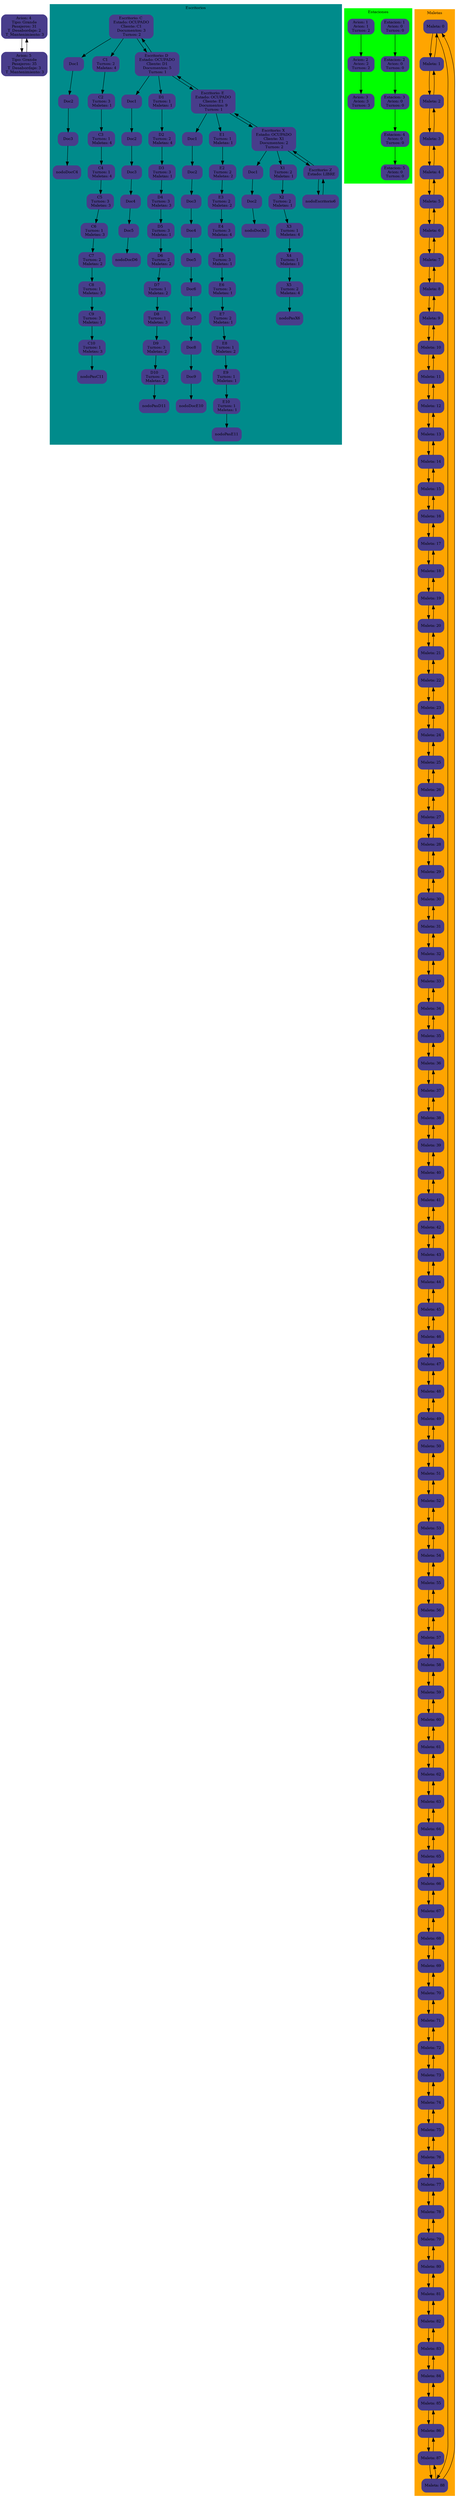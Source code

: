 digraph g {  
 subgraph cluster_0 {
rankdir= "LR"
};
node [
fontsize = "10"
shape = "Mrecord"
color="darkslateblue"
style ="filled, bold"
];
"nodoAvion0"
[ label=" Avion: 4 &#92;n Tipo: Grande &#92;n Pasajeros: 31 &#92;n T_Desabordaje: 2 &#92;n T_Mantenimiento: 3"];
"nodoAvion1"
[ label=" Avion: 5 &#92;n Tipo: Grande &#92;n Pasajeros: 35 &#92;n T_Desabordaje: 3 &#92;n T_Mantenimiento: 3"];
"nodoAvion0"-> "nodoAvion1";
"nodoAvion1"-> "nodoAvion0";

 subgraph cluster_2 {
node [style=filled];
"nodoEscritorio1"
[ label=" Escritorio: C &#92;n Estado: OCUPADO  &#92;n Cliente: C1 &#92;n Documentos: 3 &#92;n Turnos: 2"];
"nodoDocC1"
[ label=" Doc1"];
"nodoDocC2"
[ label=" Doc2"];
"nodoDocC3"
[ label=" Doc3"];
"nodoPasC1"
[ label=" C1 &#92;n Turnos: 2 &#92;n Maletas: 4"];
"nodoPasC2"
[ label=" C2 &#92;n Turnos: 3 &#92;n Maletas: 1"];
"nodoPasC3"
[ label=" C3 &#92;n Turnos: 1 &#92;n Maletas: 4"];
"nodoPasC4"
[ label=" C4 &#92;n Turnos: 1 &#92;n Maletas: 4"];
"nodoPasC5"
[ label=" C5 &#92;n Turnos: 3 &#92;n Maletas: 3"];
"nodoPasC6"
[ label=" C6 &#92;n Turnos: 1 &#92;n Maletas: 3"];
"nodoPasC7"
[ label=" C7 &#92;n Turnos: 2 &#92;n Maletas: 2"];
"nodoPasC8"
[ label=" C8 &#92;n Turnos: 1 &#92;n Maletas: 3"];
"nodoPasC9"
[ label=" C9 &#92;n Turnos: 3 &#92;n Maletas: 1"];
"nodoPasC10"
[ label=" C10 &#92;n Turnos: 1 &#92;n Maletas: 3"];
"nodoEscritorio2"
[ label=" Escritorio: D &#92;n Estado: OCUPADO  &#92;n Cliente: D1 &#92;n Documentos: 5 &#92;n Turnos: 1"];
"nodoDocD1"
[ label=" Doc1"];
"nodoDocD2"
[ label=" Doc2"];
"nodoDocD3"
[ label=" Doc3"];
"nodoDocD4"
[ label=" Doc4"];
"nodoDocD5"
[ label=" Doc5"];
"nodoPasD1"
[ label=" D1 &#92;n Turnos: 1 &#92;n Maletas: 1"];
"nodoPasD2"
[ label=" D2 &#92;n Turnos: 2 &#92;n Maletas: 4"];
"nodoPasD3"
[ label=" D3 &#92;n Turnos: 3 &#92;n Maletas: 1"];
"nodoPasD4"
[ label=" D4 &#92;n Turnos: 3 &#92;n Maletas: 3"];
"nodoPasD5"
[ label=" D5 &#92;n Turnos: 3 &#92;n Maletas: 1"];
"nodoPasD6"
[ label=" D6 &#92;n Turnos: 2 &#92;n Maletas: 2"];
"nodoPasD7"
[ label=" D7 &#92;n Turnos: 1 &#92;n Maletas: 2"];
"nodoPasD8"
[ label=" D8 &#92;n Turnos: 1 &#92;n Maletas: 3"];
"nodoPasD9"
[ label=" D9 &#92;n Turnos: 3 &#92;n Maletas: 2"];
"nodoPasD10"
[ label=" D10 &#92;n Turnos: 2 &#92;n Maletas: 2"];
"nodoEscritorio3"
[ label=" Escritorio: E &#92;n Estado: OCUPADO  &#92;n Cliente: E1 &#92;n Documentos: 9 &#92;n Turnos: 1"];
"nodoDocE1"
[ label=" Doc1"];
"nodoDocE2"
[ label=" Doc2"];
"nodoDocE3"
[ label=" Doc3"];
"nodoDocE4"
[ label=" Doc4"];
"nodoDocE5"
[ label=" Doc5"];
"nodoDocE6"
[ label=" Doc6"];
"nodoDocE7"
[ label=" Doc7"];
"nodoDocE8"
[ label=" Doc8"];
"nodoDocE9"
[ label=" Doc9"];
"nodoPasE1"
[ label=" E1 &#92;n Turnos: 1 &#92;n Maletas: 1"];
"nodoPasE2"
[ label=" E2 &#92;n Turnos: 2 &#92;n Maletas: 2"];
"nodoPasE3"
[ label=" E3 &#92;n Turnos: 2 &#92;n Maletas: 2"];
"nodoPasE4"
[ label=" E4 &#92;n Turnos: 3 &#92;n Maletas: 4"];
"nodoPasE5"
[ label=" E5 &#92;n Turnos: 3 &#92;n Maletas: 1"];
"nodoPasE6"
[ label=" E6 &#92;n Turnos: 3 &#92;n Maletas: 1"];
"nodoPasE7"
[ label=" E7 &#92;n Turnos: 2 &#92;n Maletas: 1"];
"nodoPasE8"
[ label=" E8 &#92;n Turnos: 1 &#92;n Maletas: 2"];
"nodoPasE9"
[ label=" E9 &#92;n Turnos: 1 &#92;n Maletas: 1"];
"nodoPasE10"
[ label=" E10 &#92;n Turnos: 1 &#92;n Maletas: 1"];
"nodoEscritorio4"
[ label=" Escritorio: X &#92;n Estado: OCUPADO  &#92;n Cliente: X1 &#92;n Documentos: 2 &#92;n Turnos: 2"];
"nodoDocX1"
[ label=" Doc1"];
"nodoDocX2"
[ label=" Doc2"];
"nodoPasX1"
[ label=" X1 &#92;n Turnos: 2 &#92;n Maletas: 1"];
"nodoPasX2"
[ label=" X2 &#92;n Turnos: 2 &#92;n Maletas: 1"];
"nodoPasX3"
[ label=" X3 &#92;n Turnos: 1 &#92;n Maletas: 4"];
"nodoPasX4"
[ label=" X4 &#92;n Turnos: 1 &#92;n Maletas: 1"];
"nodoPasX5"
[ label=" X5 &#92;n Turnos: 2 &#92;n Maletas: 4"];
"nodoEscritorio5"
[ label=" Escritorio: Z &#92;n Estado: LIBRE "];
"nodoEscritorio1"-> "nodoEscritorio2";
"nodoEscritorio2"-> "nodoEscritorio1";
"nodoDocC1"-> "nodoDocC2";
"nodoDocC2"-> "nodoDocC3";
"nodoDocC3"-> "nodoDocC4";
"nodoEscritorio1"-> "nodoPasC1";
"nodoEscritorio1"-> "nodoDocC1";
"nodoPasC1"-> "nodoPasC2";
"nodoPasC2"-> "nodoPasC3";
"nodoPasC3"-> "nodoPasC4";
"nodoPasC4"-> "nodoPasC5";
"nodoPasC5"-> "nodoPasC6";
"nodoPasC6"-> "nodoPasC7";
"nodoPasC7"-> "nodoPasC8";
"nodoPasC8"-> "nodoPasC9";
"nodoPasC9"-> "nodoPasC10";
"nodoPasC10"-> "nodoPasC11";
"nodoEscritorio2"-> "nodoEscritorio3";
"nodoEscritorio3"-> "nodoEscritorio2";
"nodoDocD1"-> "nodoDocD2";
"nodoDocD2"-> "nodoDocD3";
"nodoDocD3"-> "nodoDocD4";
"nodoDocD4"-> "nodoDocD5";
"nodoDocD5"-> "nodoDocD6";
"nodoEscritorio2"-> "nodoPasD1";
"nodoEscritorio2"-> "nodoDocD1";
"nodoPasD1"-> "nodoPasD2";
"nodoPasD2"-> "nodoPasD3";
"nodoPasD3"-> "nodoPasD4";
"nodoPasD4"-> "nodoPasD5";
"nodoPasD5"-> "nodoPasD6";
"nodoPasD6"-> "nodoPasD7";
"nodoPasD7"-> "nodoPasD8";
"nodoPasD8"-> "nodoPasD9";
"nodoPasD9"-> "nodoPasD10";
"nodoPasD10"-> "nodoPasD11";
"nodoEscritorio3"-> "nodoEscritorio4";
"nodoEscritorio4"-> "nodoEscritorio3";
"nodoDocE1"-> "nodoDocE2";
"nodoDocE2"-> "nodoDocE3";
"nodoDocE3"-> "nodoDocE4";
"nodoDocE4"-> "nodoDocE5";
"nodoDocE5"-> "nodoDocE6";
"nodoDocE6"-> "nodoDocE7";
"nodoDocE7"-> "nodoDocE8";
"nodoDocE8"-> "nodoDocE9";
"nodoDocE9"-> "nodoDocE10";
"nodoEscritorio3"-> "nodoPasE1";
"nodoEscritorio3"-> "nodoDocE1";
"nodoPasE1"-> "nodoPasE2";
"nodoPasE2"-> "nodoPasE3";
"nodoPasE3"-> "nodoPasE4";
"nodoPasE4"-> "nodoPasE5";
"nodoPasE5"-> "nodoPasE6";
"nodoPasE6"-> "nodoPasE7";
"nodoPasE7"-> "nodoPasE8";
"nodoPasE8"-> "nodoPasE9";
"nodoPasE9"-> "nodoPasE10";
"nodoPasE10"-> "nodoPasE11";
"nodoEscritorio4"-> "nodoEscritorio5";
"nodoEscritorio5"-> "nodoEscritorio4";
"nodoDocX1"-> "nodoDocX2";
"nodoDocX2"-> "nodoDocX3";
"nodoEscritorio4"-> "nodoPasX1";
"nodoEscritorio4"-> "nodoDocX1";
"nodoPasX1"-> "nodoPasX2";
"nodoPasX2"-> "nodoPasX3";
"nodoPasX3"-> "nodoPasX4";
"nodoPasX4"-> "nodoPasX5";
"nodoPasX5"-> "nodoPasX6";
"nodoEscritorio5"-> "nodoEscritorio6";
"nodoEscritorio6"-> "nodoEscritorio5";
fontsize = "10"
shape = "Mrecord"
color="cyan4"
style ="filled, bold"
label ="Escritorios"
}

 subgraph cluster_4 {
node [style=filled];
"nodoEstacion1"
[ label=" Estacion: 1 &#92;n Avion: 0 &#92;n Turnos: 0 &#92;n "];
"nodoEstacion2"
[ label=" Estacion: 2 &#92;n Avion: 0 &#92;n Turnos: 0 &#92;n "];
"nodoEstacion3"
[ label=" Estacion: 3 &#92;n Avion: 0 &#92;n Turnos: 0 &#92;n "];
"nodoEstacion4"
[ label=" Estacion: 4 &#92;n Avion: 0 &#92;n Turnos: 0 &#92;n "];
"nodoEstacion5"
[ label=" Estacion: 5 &#92;n Avion: 0 &#92;n Turnos: 0 &#92;n "];
"nodoEstacion1"-> "nodoEstacion2";
"nodoEstacion2"-> "nodoEstacion3";
"nodoEstacion3"-> "nodoEstacion4";
"nodoEstacion4"-> "nodoEstacion5";
"nodoMantenimiento1"
[ label=" Avion: 1 &#92;n Avion: 1 &#92;n Turnos: 2 &#92;n "];
"nodoMantenimiento2"
[ label=" Avion: 2 &#92;n Avion: 2 &#92;n Turnos: 2 &#92;n "];
"nodoMantenimiento3"
[ label=" Avion: 3 &#92;n Avion: 3 &#92;n Turnos: 3 &#92;n "];
"nodoMantenimiento1"-> "nodoMantenimiento2";
"nodoMantenimiento2"-> "nodoMantenimiento3";
fontsize = "10"
shape = "Mrecord"
color="green"
style ="filled, bold"
label ="Estaciones"
}

 subgraph cluster_3 {
node [style=filled];
"nodoM0"
[ label=" Maleta: 0"];
"nodoM1"
[ label=" Maleta: 1"];
"nodoM2"
[ label=" Maleta: 2"];
"nodoM3"
[ label=" Maleta: 3"];
"nodoM4"
[ label=" Maleta: 4"];
"nodoM5"
[ label=" Maleta: 5"];
"nodoM6"
[ label=" Maleta: 6"];
"nodoM7"
[ label=" Maleta: 7"];
"nodoM8"
[ label=" Maleta: 8"];
"nodoM9"
[ label=" Maleta: 9"];
"nodoM10"
[ label=" Maleta: 10"];
"nodoM11"
[ label=" Maleta: 11"];
"nodoM12"
[ label=" Maleta: 12"];
"nodoM13"
[ label=" Maleta: 13"];
"nodoM14"
[ label=" Maleta: 14"];
"nodoM15"
[ label=" Maleta: 15"];
"nodoM16"
[ label=" Maleta: 16"];
"nodoM17"
[ label=" Maleta: 17"];
"nodoM18"
[ label=" Maleta: 18"];
"nodoM19"
[ label=" Maleta: 19"];
"nodoM20"
[ label=" Maleta: 20"];
"nodoM21"
[ label=" Maleta: 21"];
"nodoM22"
[ label=" Maleta: 22"];
"nodoM23"
[ label=" Maleta: 23"];
"nodoM24"
[ label=" Maleta: 24"];
"nodoM25"
[ label=" Maleta: 25"];
"nodoM26"
[ label=" Maleta: 26"];
"nodoM27"
[ label=" Maleta: 27"];
"nodoM28"
[ label=" Maleta: 28"];
"nodoM29"
[ label=" Maleta: 29"];
"nodoM30"
[ label=" Maleta: 30"];
"nodoM31"
[ label=" Maleta: 31"];
"nodoM32"
[ label=" Maleta: 32"];
"nodoM33"
[ label=" Maleta: 33"];
"nodoM34"
[ label=" Maleta: 34"];
"nodoM35"
[ label=" Maleta: 35"];
"nodoM36"
[ label=" Maleta: 36"];
"nodoM37"
[ label=" Maleta: 37"];
"nodoM38"
[ label=" Maleta: 38"];
"nodoM39"
[ label=" Maleta: 39"];
"nodoM40"
[ label=" Maleta: 40"];
"nodoM41"
[ label=" Maleta: 41"];
"nodoM42"
[ label=" Maleta: 42"];
"nodoM43"
[ label=" Maleta: 43"];
"nodoM44"
[ label=" Maleta: 44"];
"nodoM45"
[ label=" Maleta: 45"];
"nodoM46"
[ label=" Maleta: 46"];
"nodoM47"
[ label=" Maleta: 47"];
"nodoM48"
[ label=" Maleta: 48"];
"nodoM49"
[ label=" Maleta: 49"];
"nodoM50"
[ label=" Maleta: 50"];
"nodoM51"
[ label=" Maleta: 51"];
"nodoM52"
[ label=" Maleta: 52"];
"nodoM53"
[ label=" Maleta: 53"];
"nodoM54"
[ label=" Maleta: 54"];
"nodoM55"
[ label=" Maleta: 55"];
"nodoM56"
[ label=" Maleta: 56"];
"nodoM57"
[ label=" Maleta: 57"];
"nodoM58"
[ label=" Maleta: 58"];
"nodoM59"
[ label=" Maleta: 59"];
"nodoM60"
[ label=" Maleta: 60"];
"nodoM61"
[ label=" Maleta: 61"];
"nodoM62"
[ label=" Maleta: 62"];
"nodoM63"
[ label=" Maleta: 63"];
"nodoM64"
[ label=" Maleta: 64"];
"nodoM65"
[ label=" Maleta: 65"];
"nodoM66"
[ label=" Maleta: 66"];
"nodoM67"
[ label=" Maleta: 67"];
"nodoM68"
[ label=" Maleta: 68"];
"nodoM69"
[ label=" Maleta: 69"];
"nodoM70"
[ label=" Maleta: 70"];
"nodoM71"
[ label=" Maleta: 71"];
"nodoM72"
[ label=" Maleta: 72"];
"nodoM73"
[ label=" Maleta: 73"];
"nodoM74"
[ label=" Maleta: 74"];
"nodoM75"
[ label=" Maleta: 75"];
"nodoM76"
[ label=" Maleta: 76"];
"nodoM77"
[ label=" Maleta: 77"];
"nodoM78"
[ label=" Maleta: 78"];
"nodoM79"
[ label=" Maleta: 79"];
"nodoM80"
[ label=" Maleta: 80"];
"nodoM81"
[ label=" Maleta: 81"];
"nodoM82"
[ label=" Maleta: 82"];
"nodoM83"
[ label=" Maleta: 83"];
"nodoM84"
[ label=" Maleta: 84"];
"nodoM85"
[ label=" Maleta: 85"];
"nodoM86"
[ label=" Maleta: 86"];
"nodoM87"
[ label=" Maleta: 87"];
"nodoM88"
[ label=" Maleta: 88"];
"nodoM0"-> "nodoM1";
"nodoM1"-> "nodoM0";
"nodoM1"-> "nodoM2";
"nodoM2"-> "nodoM1";
"nodoM2"-> "nodoM3";
"nodoM3"-> "nodoM2";
"nodoM3"-> "nodoM4";
"nodoM4"-> "nodoM3";
"nodoM4"-> "nodoM5";
"nodoM5"-> "nodoM4";
"nodoM5"-> "nodoM6";
"nodoM6"-> "nodoM5";
"nodoM6"-> "nodoM7";
"nodoM7"-> "nodoM6";
"nodoM7"-> "nodoM8";
"nodoM8"-> "nodoM7";
"nodoM8"-> "nodoM9";
"nodoM9"-> "nodoM8";
"nodoM9"-> "nodoM10";
"nodoM10"-> "nodoM9";
"nodoM10"-> "nodoM11";
"nodoM11"-> "nodoM10";
"nodoM11"-> "nodoM12";
"nodoM12"-> "nodoM11";
"nodoM12"-> "nodoM13";
"nodoM13"-> "nodoM12";
"nodoM13"-> "nodoM14";
"nodoM14"-> "nodoM13";
"nodoM14"-> "nodoM15";
"nodoM15"-> "nodoM14";
"nodoM15"-> "nodoM16";
"nodoM16"-> "nodoM15";
"nodoM16"-> "nodoM17";
"nodoM17"-> "nodoM16";
"nodoM17"-> "nodoM18";
"nodoM18"-> "nodoM17";
"nodoM18"-> "nodoM19";
"nodoM19"-> "nodoM18";
"nodoM19"-> "nodoM20";
"nodoM20"-> "nodoM19";
"nodoM20"-> "nodoM21";
"nodoM21"-> "nodoM20";
"nodoM21"-> "nodoM22";
"nodoM22"-> "nodoM21";
"nodoM22"-> "nodoM23";
"nodoM23"-> "nodoM22";
"nodoM23"-> "nodoM24";
"nodoM24"-> "nodoM23";
"nodoM24"-> "nodoM25";
"nodoM25"-> "nodoM24";
"nodoM25"-> "nodoM26";
"nodoM26"-> "nodoM25";
"nodoM26"-> "nodoM27";
"nodoM27"-> "nodoM26";
"nodoM27"-> "nodoM28";
"nodoM28"-> "nodoM27";
"nodoM28"-> "nodoM29";
"nodoM29"-> "nodoM28";
"nodoM29"-> "nodoM30";
"nodoM30"-> "nodoM29";
"nodoM30"-> "nodoM31";
"nodoM31"-> "nodoM30";
"nodoM31"-> "nodoM32";
"nodoM32"-> "nodoM31";
"nodoM32"-> "nodoM33";
"nodoM33"-> "nodoM32";
"nodoM33"-> "nodoM34";
"nodoM34"-> "nodoM33";
"nodoM34"-> "nodoM35";
"nodoM35"-> "nodoM34";
"nodoM35"-> "nodoM36";
"nodoM36"-> "nodoM35";
"nodoM36"-> "nodoM37";
"nodoM37"-> "nodoM36";
"nodoM37"-> "nodoM38";
"nodoM38"-> "nodoM37";
"nodoM38"-> "nodoM39";
"nodoM39"-> "nodoM38";
"nodoM39"-> "nodoM40";
"nodoM40"-> "nodoM39";
"nodoM40"-> "nodoM41";
"nodoM41"-> "nodoM40";
"nodoM41"-> "nodoM42";
"nodoM42"-> "nodoM41";
"nodoM42"-> "nodoM43";
"nodoM43"-> "nodoM42";
"nodoM43"-> "nodoM44";
"nodoM44"-> "nodoM43";
"nodoM44"-> "nodoM45";
"nodoM45"-> "nodoM44";
"nodoM45"-> "nodoM46";
"nodoM46"-> "nodoM45";
"nodoM46"-> "nodoM47";
"nodoM47"-> "nodoM46";
"nodoM47"-> "nodoM48";
"nodoM48"-> "nodoM47";
"nodoM48"-> "nodoM49";
"nodoM49"-> "nodoM48";
"nodoM49"-> "nodoM50";
"nodoM50"-> "nodoM49";
"nodoM50"-> "nodoM51";
"nodoM51"-> "nodoM50";
"nodoM51"-> "nodoM52";
"nodoM52"-> "nodoM51";
"nodoM52"-> "nodoM53";
"nodoM53"-> "nodoM52";
"nodoM53"-> "nodoM54";
"nodoM54"-> "nodoM53";
"nodoM54"-> "nodoM55";
"nodoM55"-> "nodoM54";
"nodoM55"-> "nodoM56";
"nodoM56"-> "nodoM55";
"nodoM56"-> "nodoM57";
"nodoM57"-> "nodoM56";
"nodoM57"-> "nodoM58";
"nodoM58"-> "nodoM57";
"nodoM58"-> "nodoM59";
"nodoM59"-> "nodoM58";
"nodoM59"-> "nodoM60";
"nodoM60"-> "nodoM59";
"nodoM60"-> "nodoM61";
"nodoM61"-> "nodoM60";
"nodoM61"-> "nodoM62";
"nodoM62"-> "nodoM61";
"nodoM62"-> "nodoM63";
"nodoM63"-> "nodoM62";
"nodoM63"-> "nodoM64";
"nodoM64"-> "nodoM63";
"nodoM64"-> "nodoM65";
"nodoM65"-> "nodoM64";
"nodoM65"-> "nodoM66";
"nodoM66"-> "nodoM65";
"nodoM66"-> "nodoM67";
"nodoM67"-> "nodoM66";
"nodoM67"-> "nodoM68";
"nodoM68"-> "nodoM67";
"nodoM68"-> "nodoM69";
"nodoM69"-> "nodoM68";
"nodoM69"-> "nodoM70";
"nodoM70"-> "nodoM69";
"nodoM70"-> "nodoM71";
"nodoM71"-> "nodoM70";
"nodoM71"-> "nodoM72";
"nodoM72"-> "nodoM71";
"nodoM72"-> "nodoM73";
"nodoM73"-> "nodoM72";
"nodoM73"-> "nodoM74";
"nodoM74"-> "nodoM73";
"nodoM74"-> "nodoM75";
"nodoM75"-> "nodoM74";
"nodoM75"-> "nodoM76";
"nodoM76"-> "nodoM75";
"nodoM76"-> "nodoM77";
"nodoM77"-> "nodoM76";
"nodoM77"-> "nodoM78";
"nodoM78"-> "nodoM77";
"nodoM78"-> "nodoM79";
"nodoM79"-> "nodoM78";
"nodoM79"-> "nodoM80";
"nodoM80"-> "nodoM79";
"nodoM80"-> "nodoM81";
"nodoM81"-> "nodoM80";
"nodoM81"-> "nodoM82";
"nodoM82"-> "nodoM81";
"nodoM82"-> "nodoM83";
"nodoM83"-> "nodoM82";
"nodoM83"-> "nodoM84";
"nodoM84"-> "nodoM83";
"nodoM84"-> "nodoM85";
"nodoM85"-> "nodoM84";
"nodoM85"-> "nodoM86";
"nodoM86"-> "nodoM85";
"nodoM86"-> "nodoM87";
"nodoM87"-> "nodoM86";
"nodoM87"-> "nodoM88";
"nodoM88"-> "nodoM87";
"nodoM88"-> "nodoM0";
"nodoM0"-> "nodoM88";
fontsize = "10"
shape = "Mrecord"
color="orange"
style ="filled, bold"
label ="Maletas"
}
}